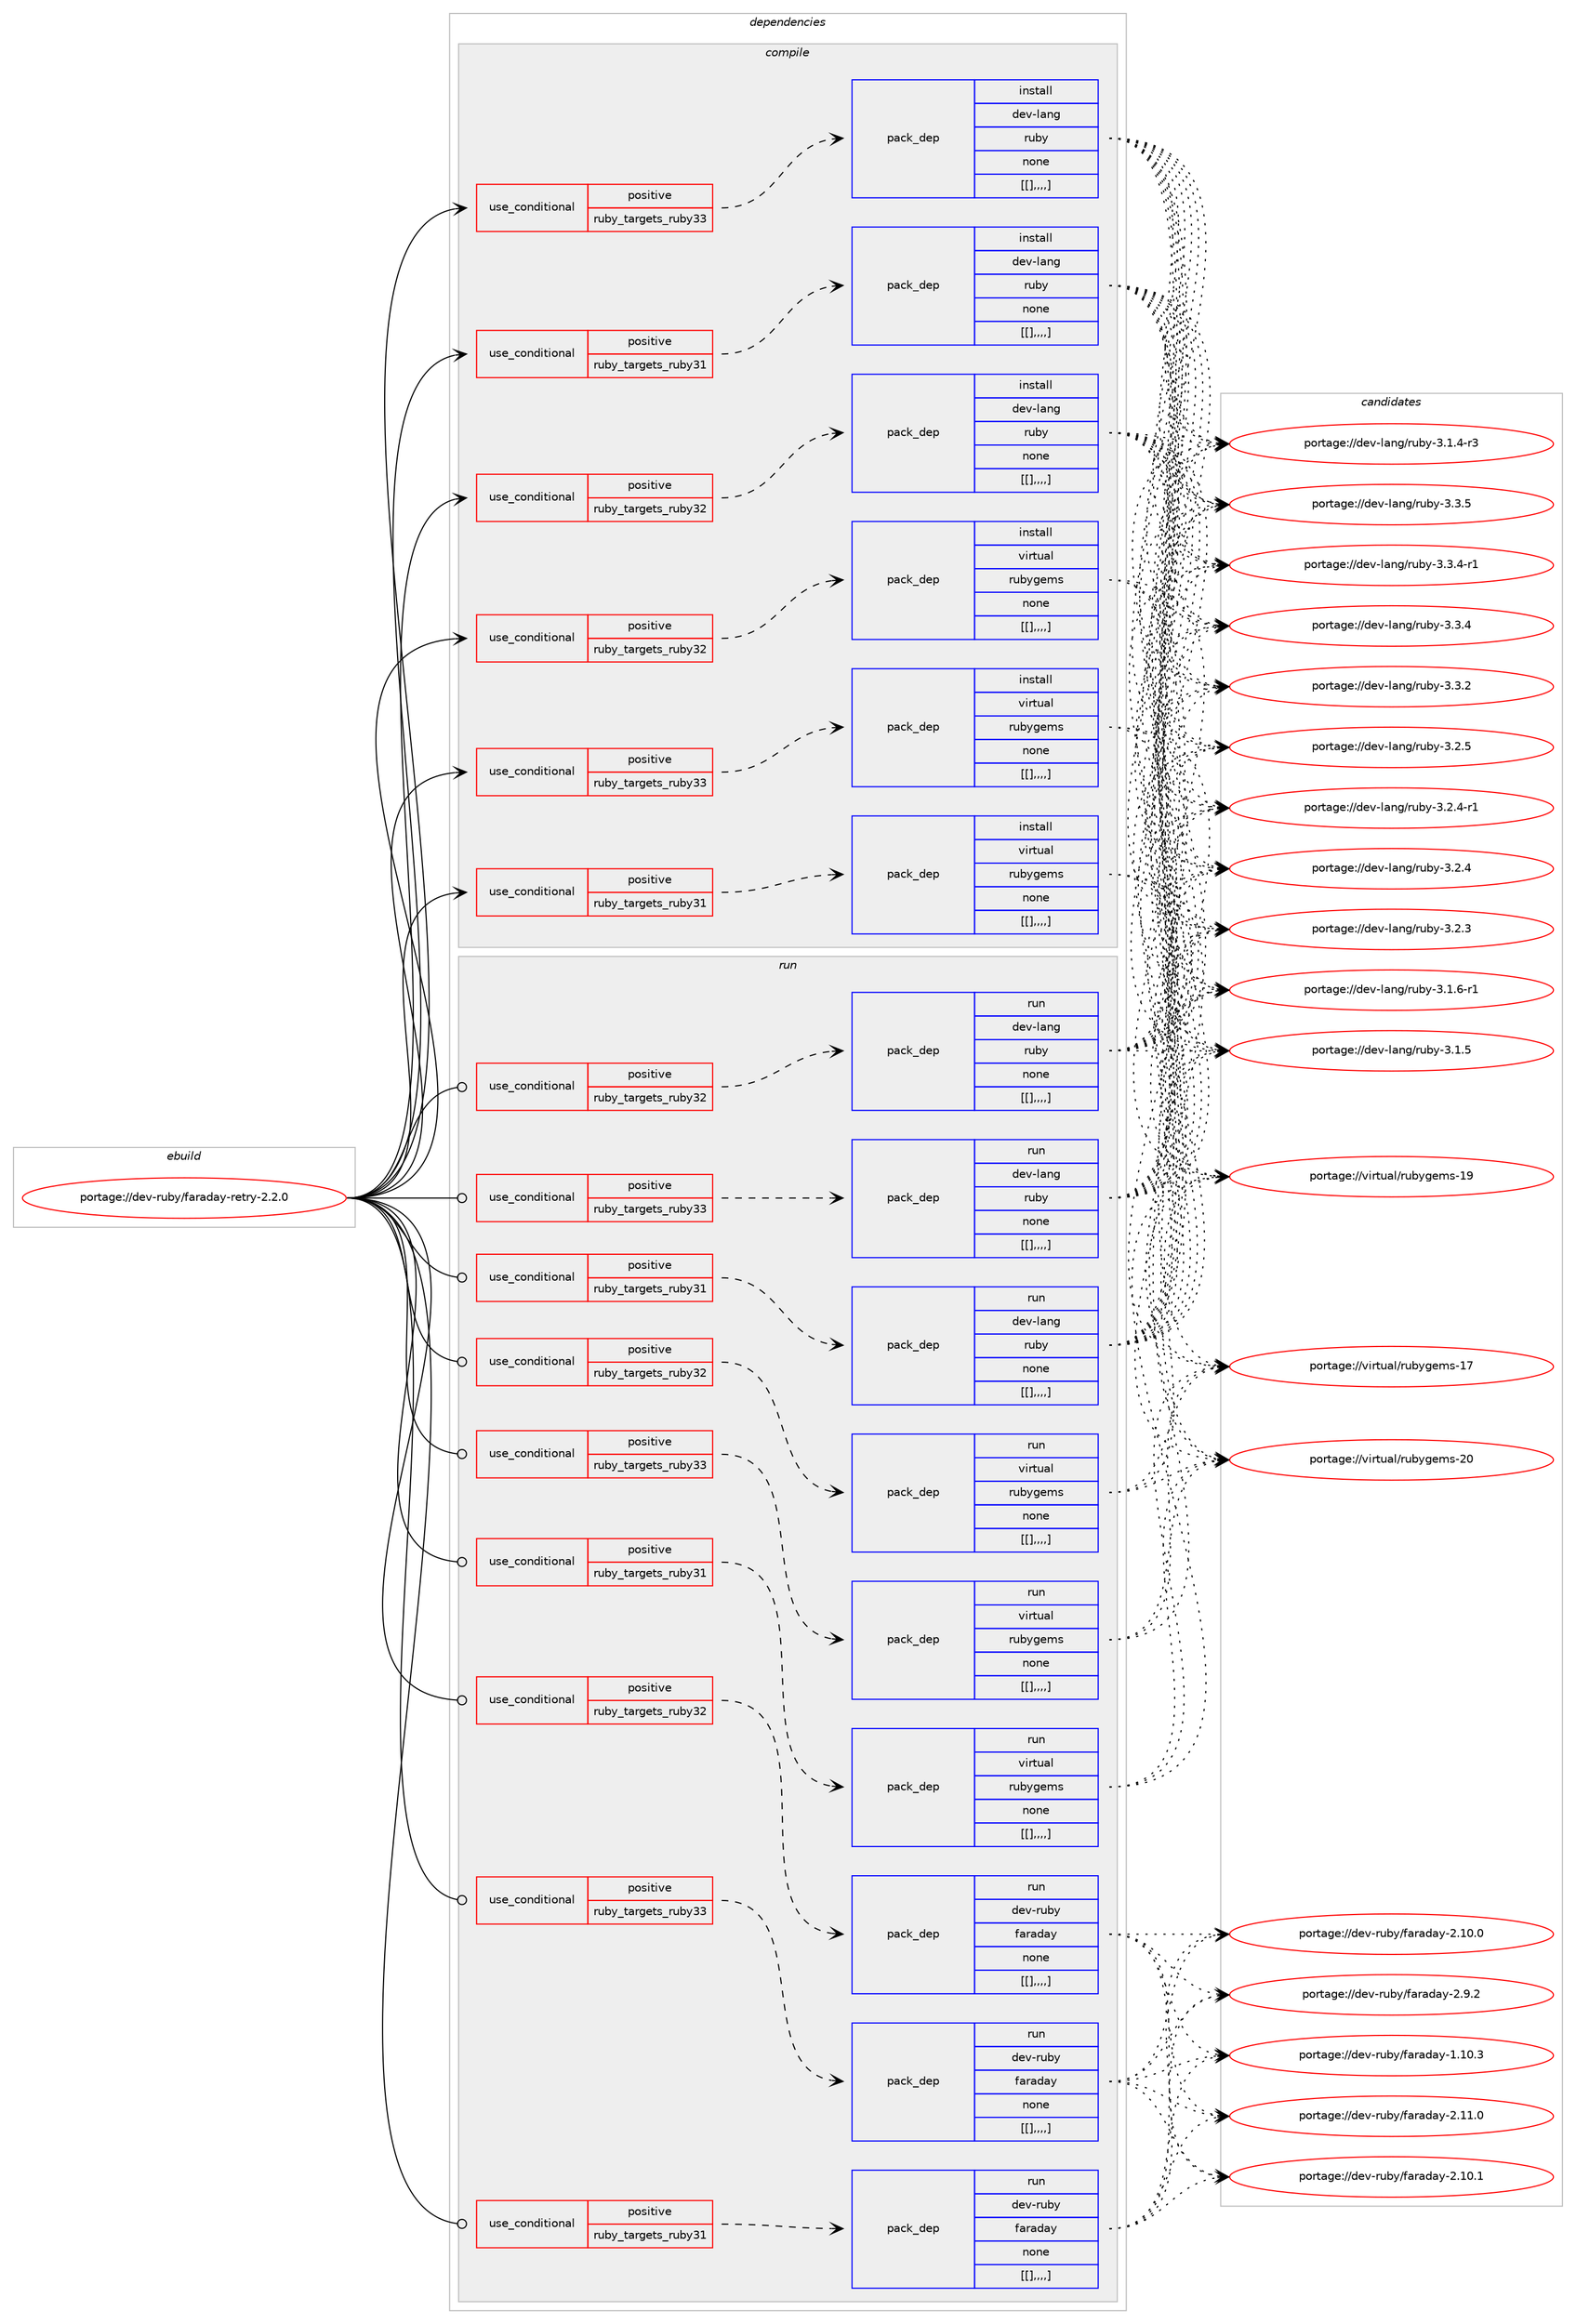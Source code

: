 digraph prolog {

# *************
# Graph options
# *************

newrank=true;
concentrate=true;
compound=true;
graph [rankdir=LR,fontname=Helvetica,fontsize=10,ranksep=1.5];#, ranksep=2.5, nodesep=0.2];
edge  [arrowhead=vee];
node  [fontname=Helvetica,fontsize=10];

# **********
# The ebuild
# **********

subgraph cluster_leftcol {
color=gray;
label=<<i>ebuild</i>>;
id [label="portage://dev-ruby/faraday-retry-2.2.0", color=red, width=4, href="../dev-ruby/faraday-retry-2.2.0.svg"];
}

# ****************
# The dependencies
# ****************

subgraph cluster_midcol {
color=gray;
label=<<i>dependencies</i>>;
subgraph cluster_compile {
fillcolor="#eeeeee";
style=filled;
label=<<i>compile</i>>;
subgraph cond48964 {
dependency186408 [label=<<TABLE BORDER="0" CELLBORDER="1" CELLSPACING="0" CELLPADDING="4"><TR><TD ROWSPAN="3" CELLPADDING="10">use_conditional</TD></TR><TR><TD>positive</TD></TR><TR><TD>ruby_targets_ruby31</TD></TR></TABLE>>, shape=none, color=red];
subgraph pack136122 {
dependency186409 [label=<<TABLE BORDER="0" CELLBORDER="1" CELLSPACING="0" CELLPADDING="4" WIDTH="220"><TR><TD ROWSPAN="6" CELLPADDING="30">pack_dep</TD></TR><TR><TD WIDTH="110">install</TD></TR><TR><TD>dev-lang</TD></TR><TR><TD>ruby</TD></TR><TR><TD>none</TD></TR><TR><TD>[[],,,,]</TD></TR></TABLE>>, shape=none, color=blue];
}
dependency186408:e -> dependency186409:w [weight=20,style="dashed",arrowhead="vee"];
}
id:e -> dependency186408:w [weight=20,style="solid",arrowhead="vee"];
subgraph cond48965 {
dependency186410 [label=<<TABLE BORDER="0" CELLBORDER="1" CELLSPACING="0" CELLPADDING="4"><TR><TD ROWSPAN="3" CELLPADDING="10">use_conditional</TD></TR><TR><TD>positive</TD></TR><TR><TD>ruby_targets_ruby31</TD></TR></TABLE>>, shape=none, color=red];
subgraph pack136123 {
dependency186411 [label=<<TABLE BORDER="0" CELLBORDER="1" CELLSPACING="0" CELLPADDING="4" WIDTH="220"><TR><TD ROWSPAN="6" CELLPADDING="30">pack_dep</TD></TR><TR><TD WIDTH="110">install</TD></TR><TR><TD>virtual</TD></TR><TR><TD>rubygems</TD></TR><TR><TD>none</TD></TR><TR><TD>[[],,,,]</TD></TR></TABLE>>, shape=none, color=blue];
}
dependency186410:e -> dependency186411:w [weight=20,style="dashed",arrowhead="vee"];
}
id:e -> dependency186410:w [weight=20,style="solid",arrowhead="vee"];
subgraph cond48966 {
dependency186412 [label=<<TABLE BORDER="0" CELLBORDER="1" CELLSPACING="0" CELLPADDING="4"><TR><TD ROWSPAN="3" CELLPADDING="10">use_conditional</TD></TR><TR><TD>positive</TD></TR><TR><TD>ruby_targets_ruby32</TD></TR></TABLE>>, shape=none, color=red];
subgraph pack136124 {
dependency186413 [label=<<TABLE BORDER="0" CELLBORDER="1" CELLSPACING="0" CELLPADDING="4" WIDTH="220"><TR><TD ROWSPAN="6" CELLPADDING="30">pack_dep</TD></TR><TR><TD WIDTH="110">install</TD></TR><TR><TD>dev-lang</TD></TR><TR><TD>ruby</TD></TR><TR><TD>none</TD></TR><TR><TD>[[],,,,]</TD></TR></TABLE>>, shape=none, color=blue];
}
dependency186412:e -> dependency186413:w [weight=20,style="dashed",arrowhead="vee"];
}
id:e -> dependency186412:w [weight=20,style="solid",arrowhead="vee"];
subgraph cond48967 {
dependency186414 [label=<<TABLE BORDER="0" CELLBORDER="1" CELLSPACING="0" CELLPADDING="4"><TR><TD ROWSPAN="3" CELLPADDING="10">use_conditional</TD></TR><TR><TD>positive</TD></TR><TR><TD>ruby_targets_ruby32</TD></TR></TABLE>>, shape=none, color=red];
subgraph pack136125 {
dependency186415 [label=<<TABLE BORDER="0" CELLBORDER="1" CELLSPACING="0" CELLPADDING="4" WIDTH="220"><TR><TD ROWSPAN="6" CELLPADDING="30">pack_dep</TD></TR><TR><TD WIDTH="110">install</TD></TR><TR><TD>virtual</TD></TR><TR><TD>rubygems</TD></TR><TR><TD>none</TD></TR><TR><TD>[[],,,,]</TD></TR></TABLE>>, shape=none, color=blue];
}
dependency186414:e -> dependency186415:w [weight=20,style="dashed",arrowhead="vee"];
}
id:e -> dependency186414:w [weight=20,style="solid",arrowhead="vee"];
subgraph cond48968 {
dependency186416 [label=<<TABLE BORDER="0" CELLBORDER="1" CELLSPACING="0" CELLPADDING="4"><TR><TD ROWSPAN="3" CELLPADDING="10">use_conditional</TD></TR><TR><TD>positive</TD></TR><TR><TD>ruby_targets_ruby33</TD></TR></TABLE>>, shape=none, color=red];
subgraph pack136126 {
dependency186417 [label=<<TABLE BORDER="0" CELLBORDER="1" CELLSPACING="0" CELLPADDING="4" WIDTH="220"><TR><TD ROWSPAN="6" CELLPADDING="30">pack_dep</TD></TR><TR><TD WIDTH="110">install</TD></TR><TR><TD>dev-lang</TD></TR><TR><TD>ruby</TD></TR><TR><TD>none</TD></TR><TR><TD>[[],,,,]</TD></TR></TABLE>>, shape=none, color=blue];
}
dependency186416:e -> dependency186417:w [weight=20,style="dashed",arrowhead="vee"];
}
id:e -> dependency186416:w [weight=20,style="solid",arrowhead="vee"];
subgraph cond48969 {
dependency186418 [label=<<TABLE BORDER="0" CELLBORDER="1" CELLSPACING="0" CELLPADDING="4"><TR><TD ROWSPAN="3" CELLPADDING="10">use_conditional</TD></TR><TR><TD>positive</TD></TR><TR><TD>ruby_targets_ruby33</TD></TR></TABLE>>, shape=none, color=red];
subgraph pack136127 {
dependency186419 [label=<<TABLE BORDER="0" CELLBORDER="1" CELLSPACING="0" CELLPADDING="4" WIDTH="220"><TR><TD ROWSPAN="6" CELLPADDING="30">pack_dep</TD></TR><TR><TD WIDTH="110">install</TD></TR><TR><TD>virtual</TD></TR><TR><TD>rubygems</TD></TR><TR><TD>none</TD></TR><TR><TD>[[],,,,]</TD></TR></TABLE>>, shape=none, color=blue];
}
dependency186418:e -> dependency186419:w [weight=20,style="dashed",arrowhead="vee"];
}
id:e -> dependency186418:w [weight=20,style="solid",arrowhead="vee"];
}
subgraph cluster_compileandrun {
fillcolor="#eeeeee";
style=filled;
label=<<i>compile and run</i>>;
}
subgraph cluster_run {
fillcolor="#eeeeee";
style=filled;
label=<<i>run</i>>;
subgraph cond48970 {
dependency186420 [label=<<TABLE BORDER="0" CELLBORDER="1" CELLSPACING="0" CELLPADDING="4"><TR><TD ROWSPAN="3" CELLPADDING="10">use_conditional</TD></TR><TR><TD>positive</TD></TR><TR><TD>ruby_targets_ruby31</TD></TR></TABLE>>, shape=none, color=red];
subgraph pack136128 {
dependency186421 [label=<<TABLE BORDER="0" CELLBORDER="1" CELLSPACING="0" CELLPADDING="4" WIDTH="220"><TR><TD ROWSPAN="6" CELLPADDING="30">pack_dep</TD></TR><TR><TD WIDTH="110">run</TD></TR><TR><TD>dev-lang</TD></TR><TR><TD>ruby</TD></TR><TR><TD>none</TD></TR><TR><TD>[[],,,,]</TD></TR></TABLE>>, shape=none, color=blue];
}
dependency186420:e -> dependency186421:w [weight=20,style="dashed",arrowhead="vee"];
}
id:e -> dependency186420:w [weight=20,style="solid",arrowhead="odot"];
subgraph cond48971 {
dependency186422 [label=<<TABLE BORDER="0" CELLBORDER="1" CELLSPACING="0" CELLPADDING="4"><TR><TD ROWSPAN="3" CELLPADDING="10">use_conditional</TD></TR><TR><TD>positive</TD></TR><TR><TD>ruby_targets_ruby31</TD></TR></TABLE>>, shape=none, color=red];
subgraph pack136129 {
dependency186423 [label=<<TABLE BORDER="0" CELLBORDER="1" CELLSPACING="0" CELLPADDING="4" WIDTH="220"><TR><TD ROWSPAN="6" CELLPADDING="30">pack_dep</TD></TR><TR><TD WIDTH="110">run</TD></TR><TR><TD>dev-ruby</TD></TR><TR><TD>faraday</TD></TR><TR><TD>none</TD></TR><TR><TD>[[],,,,]</TD></TR></TABLE>>, shape=none, color=blue];
}
dependency186422:e -> dependency186423:w [weight=20,style="dashed",arrowhead="vee"];
}
id:e -> dependency186422:w [weight=20,style="solid",arrowhead="odot"];
subgraph cond48972 {
dependency186424 [label=<<TABLE BORDER="0" CELLBORDER="1" CELLSPACING="0" CELLPADDING="4"><TR><TD ROWSPAN="3" CELLPADDING="10">use_conditional</TD></TR><TR><TD>positive</TD></TR><TR><TD>ruby_targets_ruby31</TD></TR></TABLE>>, shape=none, color=red];
subgraph pack136130 {
dependency186425 [label=<<TABLE BORDER="0" CELLBORDER="1" CELLSPACING="0" CELLPADDING="4" WIDTH="220"><TR><TD ROWSPAN="6" CELLPADDING="30">pack_dep</TD></TR><TR><TD WIDTH="110">run</TD></TR><TR><TD>virtual</TD></TR><TR><TD>rubygems</TD></TR><TR><TD>none</TD></TR><TR><TD>[[],,,,]</TD></TR></TABLE>>, shape=none, color=blue];
}
dependency186424:e -> dependency186425:w [weight=20,style="dashed",arrowhead="vee"];
}
id:e -> dependency186424:w [weight=20,style="solid",arrowhead="odot"];
subgraph cond48973 {
dependency186426 [label=<<TABLE BORDER="0" CELLBORDER="1" CELLSPACING="0" CELLPADDING="4"><TR><TD ROWSPAN="3" CELLPADDING="10">use_conditional</TD></TR><TR><TD>positive</TD></TR><TR><TD>ruby_targets_ruby32</TD></TR></TABLE>>, shape=none, color=red];
subgraph pack136131 {
dependency186427 [label=<<TABLE BORDER="0" CELLBORDER="1" CELLSPACING="0" CELLPADDING="4" WIDTH="220"><TR><TD ROWSPAN="6" CELLPADDING="30">pack_dep</TD></TR><TR><TD WIDTH="110">run</TD></TR><TR><TD>dev-lang</TD></TR><TR><TD>ruby</TD></TR><TR><TD>none</TD></TR><TR><TD>[[],,,,]</TD></TR></TABLE>>, shape=none, color=blue];
}
dependency186426:e -> dependency186427:w [weight=20,style="dashed",arrowhead="vee"];
}
id:e -> dependency186426:w [weight=20,style="solid",arrowhead="odot"];
subgraph cond48974 {
dependency186428 [label=<<TABLE BORDER="0" CELLBORDER="1" CELLSPACING="0" CELLPADDING="4"><TR><TD ROWSPAN="3" CELLPADDING="10">use_conditional</TD></TR><TR><TD>positive</TD></TR><TR><TD>ruby_targets_ruby32</TD></TR></TABLE>>, shape=none, color=red];
subgraph pack136132 {
dependency186429 [label=<<TABLE BORDER="0" CELLBORDER="1" CELLSPACING="0" CELLPADDING="4" WIDTH="220"><TR><TD ROWSPAN="6" CELLPADDING="30">pack_dep</TD></TR><TR><TD WIDTH="110">run</TD></TR><TR><TD>dev-ruby</TD></TR><TR><TD>faraday</TD></TR><TR><TD>none</TD></TR><TR><TD>[[],,,,]</TD></TR></TABLE>>, shape=none, color=blue];
}
dependency186428:e -> dependency186429:w [weight=20,style="dashed",arrowhead="vee"];
}
id:e -> dependency186428:w [weight=20,style="solid",arrowhead="odot"];
subgraph cond48975 {
dependency186430 [label=<<TABLE BORDER="0" CELLBORDER="1" CELLSPACING="0" CELLPADDING="4"><TR><TD ROWSPAN="3" CELLPADDING="10">use_conditional</TD></TR><TR><TD>positive</TD></TR><TR><TD>ruby_targets_ruby32</TD></TR></TABLE>>, shape=none, color=red];
subgraph pack136133 {
dependency186431 [label=<<TABLE BORDER="0" CELLBORDER="1" CELLSPACING="0" CELLPADDING="4" WIDTH="220"><TR><TD ROWSPAN="6" CELLPADDING="30">pack_dep</TD></TR><TR><TD WIDTH="110">run</TD></TR><TR><TD>virtual</TD></TR><TR><TD>rubygems</TD></TR><TR><TD>none</TD></TR><TR><TD>[[],,,,]</TD></TR></TABLE>>, shape=none, color=blue];
}
dependency186430:e -> dependency186431:w [weight=20,style="dashed",arrowhead="vee"];
}
id:e -> dependency186430:w [weight=20,style="solid",arrowhead="odot"];
subgraph cond48976 {
dependency186432 [label=<<TABLE BORDER="0" CELLBORDER="1" CELLSPACING="0" CELLPADDING="4"><TR><TD ROWSPAN="3" CELLPADDING="10">use_conditional</TD></TR><TR><TD>positive</TD></TR><TR><TD>ruby_targets_ruby33</TD></TR></TABLE>>, shape=none, color=red];
subgraph pack136134 {
dependency186433 [label=<<TABLE BORDER="0" CELLBORDER="1" CELLSPACING="0" CELLPADDING="4" WIDTH="220"><TR><TD ROWSPAN="6" CELLPADDING="30">pack_dep</TD></TR><TR><TD WIDTH="110">run</TD></TR><TR><TD>dev-lang</TD></TR><TR><TD>ruby</TD></TR><TR><TD>none</TD></TR><TR><TD>[[],,,,]</TD></TR></TABLE>>, shape=none, color=blue];
}
dependency186432:e -> dependency186433:w [weight=20,style="dashed",arrowhead="vee"];
}
id:e -> dependency186432:w [weight=20,style="solid",arrowhead="odot"];
subgraph cond48977 {
dependency186434 [label=<<TABLE BORDER="0" CELLBORDER="1" CELLSPACING="0" CELLPADDING="4"><TR><TD ROWSPAN="3" CELLPADDING="10">use_conditional</TD></TR><TR><TD>positive</TD></TR><TR><TD>ruby_targets_ruby33</TD></TR></TABLE>>, shape=none, color=red];
subgraph pack136135 {
dependency186435 [label=<<TABLE BORDER="0" CELLBORDER="1" CELLSPACING="0" CELLPADDING="4" WIDTH="220"><TR><TD ROWSPAN="6" CELLPADDING="30">pack_dep</TD></TR><TR><TD WIDTH="110">run</TD></TR><TR><TD>dev-ruby</TD></TR><TR><TD>faraday</TD></TR><TR><TD>none</TD></TR><TR><TD>[[],,,,]</TD></TR></TABLE>>, shape=none, color=blue];
}
dependency186434:e -> dependency186435:w [weight=20,style="dashed",arrowhead="vee"];
}
id:e -> dependency186434:w [weight=20,style="solid",arrowhead="odot"];
subgraph cond48978 {
dependency186436 [label=<<TABLE BORDER="0" CELLBORDER="1" CELLSPACING="0" CELLPADDING="4"><TR><TD ROWSPAN="3" CELLPADDING="10">use_conditional</TD></TR><TR><TD>positive</TD></TR><TR><TD>ruby_targets_ruby33</TD></TR></TABLE>>, shape=none, color=red];
subgraph pack136136 {
dependency186437 [label=<<TABLE BORDER="0" CELLBORDER="1" CELLSPACING="0" CELLPADDING="4" WIDTH="220"><TR><TD ROWSPAN="6" CELLPADDING="30">pack_dep</TD></TR><TR><TD WIDTH="110">run</TD></TR><TR><TD>virtual</TD></TR><TR><TD>rubygems</TD></TR><TR><TD>none</TD></TR><TR><TD>[[],,,,]</TD></TR></TABLE>>, shape=none, color=blue];
}
dependency186436:e -> dependency186437:w [weight=20,style="dashed",arrowhead="vee"];
}
id:e -> dependency186436:w [weight=20,style="solid",arrowhead="odot"];
}
}

# **************
# The candidates
# **************

subgraph cluster_choices {
rank=same;
color=gray;
label=<<i>candidates</i>>;

subgraph choice136122 {
color=black;
nodesep=1;
choice10010111845108971101034711411798121455146514653 [label="portage://dev-lang/ruby-3.3.5", color=red, width=4,href="../dev-lang/ruby-3.3.5.svg"];
choice100101118451089711010347114117981214551465146524511449 [label="portage://dev-lang/ruby-3.3.4-r1", color=red, width=4,href="../dev-lang/ruby-3.3.4-r1.svg"];
choice10010111845108971101034711411798121455146514652 [label="portage://dev-lang/ruby-3.3.4", color=red, width=4,href="../dev-lang/ruby-3.3.4.svg"];
choice10010111845108971101034711411798121455146514650 [label="portage://dev-lang/ruby-3.3.2", color=red, width=4,href="../dev-lang/ruby-3.3.2.svg"];
choice10010111845108971101034711411798121455146504653 [label="portage://dev-lang/ruby-3.2.5", color=red, width=4,href="../dev-lang/ruby-3.2.5.svg"];
choice100101118451089711010347114117981214551465046524511449 [label="portage://dev-lang/ruby-3.2.4-r1", color=red, width=4,href="../dev-lang/ruby-3.2.4-r1.svg"];
choice10010111845108971101034711411798121455146504652 [label="portage://dev-lang/ruby-3.2.4", color=red, width=4,href="../dev-lang/ruby-3.2.4.svg"];
choice10010111845108971101034711411798121455146504651 [label="portage://dev-lang/ruby-3.2.3", color=red, width=4,href="../dev-lang/ruby-3.2.3.svg"];
choice100101118451089711010347114117981214551464946544511449 [label="portage://dev-lang/ruby-3.1.6-r1", color=red, width=4,href="../dev-lang/ruby-3.1.6-r1.svg"];
choice10010111845108971101034711411798121455146494653 [label="portage://dev-lang/ruby-3.1.5", color=red, width=4,href="../dev-lang/ruby-3.1.5.svg"];
choice100101118451089711010347114117981214551464946524511451 [label="portage://dev-lang/ruby-3.1.4-r3", color=red, width=4,href="../dev-lang/ruby-3.1.4-r3.svg"];
dependency186409:e -> choice10010111845108971101034711411798121455146514653:w [style=dotted,weight="100"];
dependency186409:e -> choice100101118451089711010347114117981214551465146524511449:w [style=dotted,weight="100"];
dependency186409:e -> choice10010111845108971101034711411798121455146514652:w [style=dotted,weight="100"];
dependency186409:e -> choice10010111845108971101034711411798121455146514650:w [style=dotted,weight="100"];
dependency186409:e -> choice10010111845108971101034711411798121455146504653:w [style=dotted,weight="100"];
dependency186409:e -> choice100101118451089711010347114117981214551465046524511449:w [style=dotted,weight="100"];
dependency186409:e -> choice10010111845108971101034711411798121455146504652:w [style=dotted,weight="100"];
dependency186409:e -> choice10010111845108971101034711411798121455146504651:w [style=dotted,weight="100"];
dependency186409:e -> choice100101118451089711010347114117981214551464946544511449:w [style=dotted,weight="100"];
dependency186409:e -> choice10010111845108971101034711411798121455146494653:w [style=dotted,weight="100"];
dependency186409:e -> choice100101118451089711010347114117981214551464946524511451:w [style=dotted,weight="100"];
}
subgraph choice136123 {
color=black;
nodesep=1;
choice118105114116117971084711411798121103101109115455048 [label="portage://virtual/rubygems-20", color=red, width=4,href="../virtual/rubygems-20.svg"];
choice118105114116117971084711411798121103101109115454957 [label="portage://virtual/rubygems-19", color=red, width=4,href="../virtual/rubygems-19.svg"];
choice118105114116117971084711411798121103101109115454955 [label="portage://virtual/rubygems-17", color=red, width=4,href="../virtual/rubygems-17.svg"];
dependency186411:e -> choice118105114116117971084711411798121103101109115455048:w [style=dotted,weight="100"];
dependency186411:e -> choice118105114116117971084711411798121103101109115454957:w [style=dotted,weight="100"];
dependency186411:e -> choice118105114116117971084711411798121103101109115454955:w [style=dotted,weight="100"];
}
subgraph choice136124 {
color=black;
nodesep=1;
choice10010111845108971101034711411798121455146514653 [label="portage://dev-lang/ruby-3.3.5", color=red, width=4,href="../dev-lang/ruby-3.3.5.svg"];
choice100101118451089711010347114117981214551465146524511449 [label="portage://dev-lang/ruby-3.3.4-r1", color=red, width=4,href="../dev-lang/ruby-3.3.4-r1.svg"];
choice10010111845108971101034711411798121455146514652 [label="portage://dev-lang/ruby-3.3.4", color=red, width=4,href="../dev-lang/ruby-3.3.4.svg"];
choice10010111845108971101034711411798121455146514650 [label="portage://dev-lang/ruby-3.3.2", color=red, width=4,href="../dev-lang/ruby-3.3.2.svg"];
choice10010111845108971101034711411798121455146504653 [label="portage://dev-lang/ruby-3.2.5", color=red, width=4,href="../dev-lang/ruby-3.2.5.svg"];
choice100101118451089711010347114117981214551465046524511449 [label="portage://dev-lang/ruby-3.2.4-r1", color=red, width=4,href="../dev-lang/ruby-3.2.4-r1.svg"];
choice10010111845108971101034711411798121455146504652 [label="portage://dev-lang/ruby-3.2.4", color=red, width=4,href="../dev-lang/ruby-3.2.4.svg"];
choice10010111845108971101034711411798121455146504651 [label="portage://dev-lang/ruby-3.2.3", color=red, width=4,href="../dev-lang/ruby-3.2.3.svg"];
choice100101118451089711010347114117981214551464946544511449 [label="portage://dev-lang/ruby-3.1.6-r1", color=red, width=4,href="../dev-lang/ruby-3.1.6-r1.svg"];
choice10010111845108971101034711411798121455146494653 [label="portage://dev-lang/ruby-3.1.5", color=red, width=4,href="../dev-lang/ruby-3.1.5.svg"];
choice100101118451089711010347114117981214551464946524511451 [label="portage://dev-lang/ruby-3.1.4-r3", color=red, width=4,href="../dev-lang/ruby-3.1.4-r3.svg"];
dependency186413:e -> choice10010111845108971101034711411798121455146514653:w [style=dotted,weight="100"];
dependency186413:e -> choice100101118451089711010347114117981214551465146524511449:w [style=dotted,weight="100"];
dependency186413:e -> choice10010111845108971101034711411798121455146514652:w [style=dotted,weight="100"];
dependency186413:e -> choice10010111845108971101034711411798121455146514650:w [style=dotted,weight="100"];
dependency186413:e -> choice10010111845108971101034711411798121455146504653:w [style=dotted,weight="100"];
dependency186413:e -> choice100101118451089711010347114117981214551465046524511449:w [style=dotted,weight="100"];
dependency186413:e -> choice10010111845108971101034711411798121455146504652:w [style=dotted,weight="100"];
dependency186413:e -> choice10010111845108971101034711411798121455146504651:w [style=dotted,weight="100"];
dependency186413:e -> choice100101118451089711010347114117981214551464946544511449:w [style=dotted,weight="100"];
dependency186413:e -> choice10010111845108971101034711411798121455146494653:w [style=dotted,weight="100"];
dependency186413:e -> choice100101118451089711010347114117981214551464946524511451:w [style=dotted,weight="100"];
}
subgraph choice136125 {
color=black;
nodesep=1;
choice118105114116117971084711411798121103101109115455048 [label="portage://virtual/rubygems-20", color=red, width=4,href="../virtual/rubygems-20.svg"];
choice118105114116117971084711411798121103101109115454957 [label="portage://virtual/rubygems-19", color=red, width=4,href="../virtual/rubygems-19.svg"];
choice118105114116117971084711411798121103101109115454955 [label="portage://virtual/rubygems-17", color=red, width=4,href="../virtual/rubygems-17.svg"];
dependency186415:e -> choice118105114116117971084711411798121103101109115455048:w [style=dotted,weight="100"];
dependency186415:e -> choice118105114116117971084711411798121103101109115454957:w [style=dotted,weight="100"];
dependency186415:e -> choice118105114116117971084711411798121103101109115454955:w [style=dotted,weight="100"];
}
subgraph choice136126 {
color=black;
nodesep=1;
choice10010111845108971101034711411798121455146514653 [label="portage://dev-lang/ruby-3.3.5", color=red, width=4,href="../dev-lang/ruby-3.3.5.svg"];
choice100101118451089711010347114117981214551465146524511449 [label="portage://dev-lang/ruby-3.3.4-r1", color=red, width=4,href="../dev-lang/ruby-3.3.4-r1.svg"];
choice10010111845108971101034711411798121455146514652 [label="portage://dev-lang/ruby-3.3.4", color=red, width=4,href="../dev-lang/ruby-3.3.4.svg"];
choice10010111845108971101034711411798121455146514650 [label="portage://dev-lang/ruby-3.3.2", color=red, width=4,href="../dev-lang/ruby-3.3.2.svg"];
choice10010111845108971101034711411798121455146504653 [label="portage://dev-lang/ruby-3.2.5", color=red, width=4,href="../dev-lang/ruby-3.2.5.svg"];
choice100101118451089711010347114117981214551465046524511449 [label="portage://dev-lang/ruby-3.2.4-r1", color=red, width=4,href="../dev-lang/ruby-3.2.4-r1.svg"];
choice10010111845108971101034711411798121455146504652 [label="portage://dev-lang/ruby-3.2.4", color=red, width=4,href="../dev-lang/ruby-3.2.4.svg"];
choice10010111845108971101034711411798121455146504651 [label="portage://dev-lang/ruby-3.2.3", color=red, width=4,href="../dev-lang/ruby-3.2.3.svg"];
choice100101118451089711010347114117981214551464946544511449 [label="portage://dev-lang/ruby-3.1.6-r1", color=red, width=4,href="../dev-lang/ruby-3.1.6-r1.svg"];
choice10010111845108971101034711411798121455146494653 [label="portage://dev-lang/ruby-3.1.5", color=red, width=4,href="../dev-lang/ruby-3.1.5.svg"];
choice100101118451089711010347114117981214551464946524511451 [label="portage://dev-lang/ruby-3.1.4-r3", color=red, width=4,href="../dev-lang/ruby-3.1.4-r3.svg"];
dependency186417:e -> choice10010111845108971101034711411798121455146514653:w [style=dotted,weight="100"];
dependency186417:e -> choice100101118451089711010347114117981214551465146524511449:w [style=dotted,weight="100"];
dependency186417:e -> choice10010111845108971101034711411798121455146514652:w [style=dotted,weight="100"];
dependency186417:e -> choice10010111845108971101034711411798121455146514650:w [style=dotted,weight="100"];
dependency186417:e -> choice10010111845108971101034711411798121455146504653:w [style=dotted,weight="100"];
dependency186417:e -> choice100101118451089711010347114117981214551465046524511449:w [style=dotted,weight="100"];
dependency186417:e -> choice10010111845108971101034711411798121455146504652:w [style=dotted,weight="100"];
dependency186417:e -> choice10010111845108971101034711411798121455146504651:w [style=dotted,weight="100"];
dependency186417:e -> choice100101118451089711010347114117981214551464946544511449:w [style=dotted,weight="100"];
dependency186417:e -> choice10010111845108971101034711411798121455146494653:w [style=dotted,weight="100"];
dependency186417:e -> choice100101118451089711010347114117981214551464946524511451:w [style=dotted,weight="100"];
}
subgraph choice136127 {
color=black;
nodesep=1;
choice118105114116117971084711411798121103101109115455048 [label="portage://virtual/rubygems-20", color=red, width=4,href="../virtual/rubygems-20.svg"];
choice118105114116117971084711411798121103101109115454957 [label="portage://virtual/rubygems-19", color=red, width=4,href="../virtual/rubygems-19.svg"];
choice118105114116117971084711411798121103101109115454955 [label="portage://virtual/rubygems-17", color=red, width=4,href="../virtual/rubygems-17.svg"];
dependency186419:e -> choice118105114116117971084711411798121103101109115455048:w [style=dotted,weight="100"];
dependency186419:e -> choice118105114116117971084711411798121103101109115454957:w [style=dotted,weight="100"];
dependency186419:e -> choice118105114116117971084711411798121103101109115454955:w [style=dotted,weight="100"];
}
subgraph choice136128 {
color=black;
nodesep=1;
choice10010111845108971101034711411798121455146514653 [label="portage://dev-lang/ruby-3.3.5", color=red, width=4,href="../dev-lang/ruby-3.3.5.svg"];
choice100101118451089711010347114117981214551465146524511449 [label="portage://dev-lang/ruby-3.3.4-r1", color=red, width=4,href="../dev-lang/ruby-3.3.4-r1.svg"];
choice10010111845108971101034711411798121455146514652 [label="portage://dev-lang/ruby-3.3.4", color=red, width=4,href="../dev-lang/ruby-3.3.4.svg"];
choice10010111845108971101034711411798121455146514650 [label="portage://dev-lang/ruby-3.3.2", color=red, width=4,href="../dev-lang/ruby-3.3.2.svg"];
choice10010111845108971101034711411798121455146504653 [label="portage://dev-lang/ruby-3.2.5", color=red, width=4,href="../dev-lang/ruby-3.2.5.svg"];
choice100101118451089711010347114117981214551465046524511449 [label="portage://dev-lang/ruby-3.2.4-r1", color=red, width=4,href="../dev-lang/ruby-3.2.4-r1.svg"];
choice10010111845108971101034711411798121455146504652 [label="portage://dev-lang/ruby-3.2.4", color=red, width=4,href="../dev-lang/ruby-3.2.4.svg"];
choice10010111845108971101034711411798121455146504651 [label="portage://dev-lang/ruby-3.2.3", color=red, width=4,href="../dev-lang/ruby-3.2.3.svg"];
choice100101118451089711010347114117981214551464946544511449 [label="portage://dev-lang/ruby-3.1.6-r1", color=red, width=4,href="../dev-lang/ruby-3.1.6-r1.svg"];
choice10010111845108971101034711411798121455146494653 [label="portage://dev-lang/ruby-3.1.5", color=red, width=4,href="../dev-lang/ruby-3.1.5.svg"];
choice100101118451089711010347114117981214551464946524511451 [label="portage://dev-lang/ruby-3.1.4-r3", color=red, width=4,href="../dev-lang/ruby-3.1.4-r3.svg"];
dependency186421:e -> choice10010111845108971101034711411798121455146514653:w [style=dotted,weight="100"];
dependency186421:e -> choice100101118451089711010347114117981214551465146524511449:w [style=dotted,weight="100"];
dependency186421:e -> choice10010111845108971101034711411798121455146514652:w [style=dotted,weight="100"];
dependency186421:e -> choice10010111845108971101034711411798121455146514650:w [style=dotted,weight="100"];
dependency186421:e -> choice10010111845108971101034711411798121455146504653:w [style=dotted,weight="100"];
dependency186421:e -> choice100101118451089711010347114117981214551465046524511449:w [style=dotted,weight="100"];
dependency186421:e -> choice10010111845108971101034711411798121455146504652:w [style=dotted,weight="100"];
dependency186421:e -> choice10010111845108971101034711411798121455146504651:w [style=dotted,weight="100"];
dependency186421:e -> choice100101118451089711010347114117981214551464946544511449:w [style=dotted,weight="100"];
dependency186421:e -> choice10010111845108971101034711411798121455146494653:w [style=dotted,weight="100"];
dependency186421:e -> choice100101118451089711010347114117981214551464946524511451:w [style=dotted,weight="100"];
}
subgraph choice136129 {
color=black;
nodesep=1;
choice10010111845114117981214710297114971009712145504649494648 [label="portage://dev-ruby/faraday-2.11.0", color=red, width=4,href="../dev-ruby/faraday-2.11.0.svg"];
choice10010111845114117981214710297114971009712145504649484649 [label="portage://dev-ruby/faraday-2.10.1", color=red, width=4,href="../dev-ruby/faraday-2.10.1.svg"];
choice10010111845114117981214710297114971009712145504649484648 [label="portage://dev-ruby/faraday-2.10.0", color=red, width=4,href="../dev-ruby/faraday-2.10.0.svg"];
choice100101118451141179812147102971149710097121455046574650 [label="portage://dev-ruby/faraday-2.9.2", color=red, width=4,href="../dev-ruby/faraday-2.9.2.svg"];
choice10010111845114117981214710297114971009712145494649484651 [label="portage://dev-ruby/faraday-1.10.3", color=red, width=4,href="../dev-ruby/faraday-1.10.3.svg"];
dependency186423:e -> choice10010111845114117981214710297114971009712145504649494648:w [style=dotted,weight="100"];
dependency186423:e -> choice10010111845114117981214710297114971009712145504649484649:w [style=dotted,weight="100"];
dependency186423:e -> choice10010111845114117981214710297114971009712145504649484648:w [style=dotted,weight="100"];
dependency186423:e -> choice100101118451141179812147102971149710097121455046574650:w [style=dotted,weight="100"];
dependency186423:e -> choice10010111845114117981214710297114971009712145494649484651:w [style=dotted,weight="100"];
}
subgraph choice136130 {
color=black;
nodesep=1;
choice118105114116117971084711411798121103101109115455048 [label="portage://virtual/rubygems-20", color=red, width=4,href="../virtual/rubygems-20.svg"];
choice118105114116117971084711411798121103101109115454957 [label="portage://virtual/rubygems-19", color=red, width=4,href="../virtual/rubygems-19.svg"];
choice118105114116117971084711411798121103101109115454955 [label="portage://virtual/rubygems-17", color=red, width=4,href="../virtual/rubygems-17.svg"];
dependency186425:e -> choice118105114116117971084711411798121103101109115455048:w [style=dotted,weight="100"];
dependency186425:e -> choice118105114116117971084711411798121103101109115454957:w [style=dotted,weight="100"];
dependency186425:e -> choice118105114116117971084711411798121103101109115454955:w [style=dotted,weight="100"];
}
subgraph choice136131 {
color=black;
nodesep=1;
choice10010111845108971101034711411798121455146514653 [label="portage://dev-lang/ruby-3.3.5", color=red, width=4,href="../dev-lang/ruby-3.3.5.svg"];
choice100101118451089711010347114117981214551465146524511449 [label="portage://dev-lang/ruby-3.3.4-r1", color=red, width=4,href="../dev-lang/ruby-3.3.4-r1.svg"];
choice10010111845108971101034711411798121455146514652 [label="portage://dev-lang/ruby-3.3.4", color=red, width=4,href="../dev-lang/ruby-3.3.4.svg"];
choice10010111845108971101034711411798121455146514650 [label="portage://dev-lang/ruby-3.3.2", color=red, width=4,href="../dev-lang/ruby-3.3.2.svg"];
choice10010111845108971101034711411798121455146504653 [label="portage://dev-lang/ruby-3.2.5", color=red, width=4,href="../dev-lang/ruby-3.2.5.svg"];
choice100101118451089711010347114117981214551465046524511449 [label="portage://dev-lang/ruby-3.2.4-r1", color=red, width=4,href="../dev-lang/ruby-3.2.4-r1.svg"];
choice10010111845108971101034711411798121455146504652 [label="portage://dev-lang/ruby-3.2.4", color=red, width=4,href="../dev-lang/ruby-3.2.4.svg"];
choice10010111845108971101034711411798121455146504651 [label="portage://dev-lang/ruby-3.2.3", color=red, width=4,href="../dev-lang/ruby-3.2.3.svg"];
choice100101118451089711010347114117981214551464946544511449 [label="portage://dev-lang/ruby-3.1.6-r1", color=red, width=4,href="../dev-lang/ruby-3.1.6-r1.svg"];
choice10010111845108971101034711411798121455146494653 [label="portage://dev-lang/ruby-3.1.5", color=red, width=4,href="../dev-lang/ruby-3.1.5.svg"];
choice100101118451089711010347114117981214551464946524511451 [label="portage://dev-lang/ruby-3.1.4-r3", color=red, width=4,href="../dev-lang/ruby-3.1.4-r3.svg"];
dependency186427:e -> choice10010111845108971101034711411798121455146514653:w [style=dotted,weight="100"];
dependency186427:e -> choice100101118451089711010347114117981214551465146524511449:w [style=dotted,weight="100"];
dependency186427:e -> choice10010111845108971101034711411798121455146514652:w [style=dotted,weight="100"];
dependency186427:e -> choice10010111845108971101034711411798121455146514650:w [style=dotted,weight="100"];
dependency186427:e -> choice10010111845108971101034711411798121455146504653:w [style=dotted,weight="100"];
dependency186427:e -> choice100101118451089711010347114117981214551465046524511449:w [style=dotted,weight="100"];
dependency186427:e -> choice10010111845108971101034711411798121455146504652:w [style=dotted,weight="100"];
dependency186427:e -> choice10010111845108971101034711411798121455146504651:w [style=dotted,weight="100"];
dependency186427:e -> choice100101118451089711010347114117981214551464946544511449:w [style=dotted,weight="100"];
dependency186427:e -> choice10010111845108971101034711411798121455146494653:w [style=dotted,weight="100"];
dependency186427:e -> choice100101118451089711010347114117981214551464946524511451:w [style=dotted,weight="100"];
}
subgraph choice136132 {
color=black;
nodesep=1;
choice10010111845114117981214710297114971009712145504649494648 [label="portage://dev-ruby/faraday-2.11.0", color=red, width=4,href="../dev-ruby/faraday-2.11.0.svg"];
choice10010111845114117981214710297114971009712145504649484649 [label="portage://dev-ruby/faraday-2.10.1", color=red, width=4,href="../dev-ruby/faraday-2.10.1.svg"];
choice10010111845114117981214710297114971009712145504649484648 [label="portage://dev-ruby/faraday-2.10.0", color=red, width=4,href="../dev-ruby/faraday-2.10.0.svg"];
choice100101118451141179812147102971149710097121455046574650 [label="portage://dev-ruby/faraday-2.9.2", color=red, width=4,href="../dev-ruby/faraday-2.9.2.svg"];
choice10010111845114117981214710297114971009712145494649484651 [label="portage://dev-ruby/faraday-1.10.3", color=red, width=4,href="../dev-ruby/faraday-1.10.3.svg"];
dependency186429:e -> choice10010111845114117981214710297114971009712145504649494648:w [style=dotted,weight="100"];
dependency186429:e -> choice10010111845114117981214710297114971009712145504649484649:w [style=dotted,weight="100"];
dependency186429:e -> choice10010111845114117981214710297114971009712145504649484648:w [style=dotted,weight="100"];
dependency186429:e -> choice100101118451141179812147102971149710097121455046574650:w [style=dotted,weight="100"];
dependency186429:e -> choice10010111845114117981214710297114971009712145494649484651:w [style=dotted,weight="100"];
}
subgraph choice136133 {
color=black;
nodesep=1;
choice118105114116117971084711411798121103101109115455048 [label="portage://virtual/rubygems-20", color=red, width=4,href="../virtual/rubygems-20.svg"];
choice118105114116117971084711411798121103101109115454957 [label="portage://virtual/rubygems-19", color=red, width=4,href="../virtual/rubygems-19.svg"];
choice118105114116117971084711411798121103101109115454955 [label="portage://virtual/rubygems-17", color=red, width=4,href="../virtual/rubygems-17.svg"];
dependency186431:e -> choice118105114116117971084711411798121103101109115455048:w [style=dotted,weight="100"];
dependency186431:e -> choice118105114116117971084711411798121103101109115454957:w [style=dotted,weight="100"];
dependency186431:e -> choice118105114116117971084711411798121103101109115454955:w [style=dotted,weight="100"];
}
subgraph choice136134 {
color=black;
nodesep=1;
choice10010111845108971101034711411798121455146514653 [label="portage://dev-lang/ruby-3.3.5", color=red, width=4,href="../dev-lang/ruby-3.3.5.svg"];
choice100101118451089711010347114117981214551465146524511449 [label="portage://dev-lang/ruby-3.3.4-r1", color=red, width=4,href="../dev-lang/ruby-3.3.4-r1.svg"];
choice10010111845108971101034711411798121455146514652 [label="portage://dev-lang/ruby-3.3.4", color=red, width=4,href="../dev-lang/ruby-3.3.4.svg"];
choice10010111845108971101034711411798121455146514650 [label="portage://dev-lang/ruby-3.3.2", color=red, width=4,href="../dev-lang/ruby-3.3.2.svg"];
choice10010111845108971101034711411798121455146504653 [label="portage://dev-lang/ruby-3.2.5", color=red, width=4,href="../dev-lang/ruby-3.2.5.svg"];
choice100101118451089711010347114117981214551465046524511449 [label="portage://dev-lang/ruby-3.2.4-r1", color=red, width=4,href="../dev-lang/ruby-3.2.4-r1.svg"];
choice10010111845108971101034711411798121455146504652 [label="portage://dev-lang/ruby-3.2.4", color=red, width=4,href="../dev-lang/ruby-3.2.4.svg"];
choice10010111845108971101034711411798121455146504651 [label="portage://dev-lang/ruby-3.2.3", color=red, width=4,href="../dev-lang/ruby-3.2.3.svg"];
choice100101118451089711010347114117981214551464946544511449 [label="portage://dev-lang/ruby-3.1.6-r1", color=red, width=4,href="../dev-lang/ruby-3.1.6-r1.svg"];
choice10010111845108971101034711411798121455146494653 [label="portage://dev-lang/ruby-3.1.5", color=red, width=4,href="../dev-lang/ruby-3.1.5.svg"];
choice100101118451089711010347114117981214551464946524511451 [label="portage://dev-lang/ruby-3.1.4-r3", color=red, width=4,href="../dev-lang/ruby-3.1.4-r3.svg"];
dependency186433:e -> choice10010111845108971101034711411798121455146514653:w [style=dotted,weight="100"];
dependency186433:e -> choice100101118451089711010347114117981214551465146524511449:w [style=dotted,weight="100"];
dependency186433:e -> choice10010111845108971101034711411798121455146514652:w [style=dotted,weight="100"];
dependency186433:e -> choice10010111845108971101034711411798121455146514650:w [style=dotted,weight="100"];
dependency186433:e -> choice10010111845108971101034711411798121455146504653:w [style=dotted,weight="100"];
dependency186433:e -> choice100101118451089711010347114117981214551465046524511449:w [style=dotted,weight="100"];
dependency186433:e -> choice10010111845108971101034711411798121455146504652:w [style=dotted,weight="100"];
dependency186433:e -> choice10010111845108971101034711411798121455146504651:w [style=dotted,weight="100"];
dependency186433:e -> choice100101118451089711010347114117981214551464946544511449:w [style=dotted,weight="100"];
dependency186433:e -> choice10010111845108971101034711411798121455146494653:w [style=dotted,weight="100"];
dependency186433:e -> choice100101118451089711010347114117981214551464946524511451:w [style=dotted,weight="100"];
}
subgraph choice136135 {
color=black;
nodesep=1;
choice10010111845114117981214710297114971009712145504649494648 [label="portage://dev-ruby/faraday-2.11.0", color=red, width=4,href="../dev-ruby/faraday-2.11.0.svg"];
choice10010111845114117981214710297114971009712145504649484649 [label="portage://dev-ruby/faraday-2.10.1", color=red, width=4,href="../dev-ruby/faraday-2.10.1.svg"];
choice10010111845114117981214710297114971009712145504649484648 [label="portage://dev-ruby/faraday-2.10.0", color=red, width=4,href="../dev-ruby/faraday-2.10.0.svg"];
choice100101118451141179812147102971149710097121455046574650 [label="portage://dev-ruby/faraday-2.9.2", color=red, width=4,href="../dev-ruby/faraday-2.9.2.svg"];
choice10010111845114117981214710297114971009712145494649484651 [label="portage://dev-ruby/faraday-1.10.3", color=red, width=4,href="../dev-ruby/faraday-1.10.3.svg"];
dependency186435:e -> choice10010111845114117981214710297114971009712145504649494648:w [style=dotted,weight="100"];
dependency186435:e -> choice10010111845114117981214710297114971009712145504649484649:w [style=dotted,weight="100"];
dependency186435:e -> choice10010111845114117981214710297114971009712145504649484648:w [style=dotted,weight="100"];
dependency186435:e -> choice100101118451141179812147102971149710097121455046574650:w [style=dotted,weight="100"];
dependency186435:e -> choice10010111845114117981214710297114971009712145494649484651:w [style=dotted,weight="100"];
}
subgraph choice136136 {
color=black;
nodesep=1;
choice118105114116117971084711411798121103101109115455048 [label="portage://virtual/rubygems-20", color=red, width=4,href="../virtual/rubygems-20.svg"];
choice118105114116117971084711411798121103101109115454957 [label="portage://virtual/rubygems-19", color=red, width=4,href="../virtual/rubygems-19.svg"];
choice118105114116117971084711411798121103101109115454955 [label="portage://virtual/rubygems-17", color=red, width=4,href="../virtual/rubygems-17.svg"];
dependency186437:e -> choice118105114116117971084711411798121103101109115455048:w [style=dotted,weight="100"];
dependency186437:e -> choice118105114116117971084711411798121103101109115454957:w [style=dotted,weight="100"];
dependency186437:e -> choice118105114116117971084711411798121103101109115454955:w [style=dotted,weight="100"];
}
}

}
